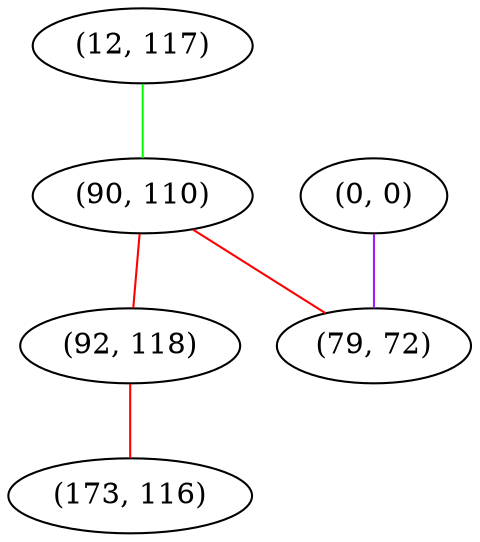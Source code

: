 graph "" {
"(12, 117)";
"(90, 110)";
"(92, 118)";
"(0, 0)";
"(79, 72)";
"(173, 116)";
"(12, 117)" -- "(90, 110)"  [color=green, key=0, weight=2];
"(90, 110)" -- "(79, 72)"  [color=red, key=0, weight=1];
"(90, 110)" -- "(92, 118)"  [color=red, key=0, weight=1];
"(92, 118)" -- "(173, 116)"  [color=red, key=0, weight=1];
"(0, 0)" -- "(79, 72)"  [color=purple, key=0, weight=4];
}
